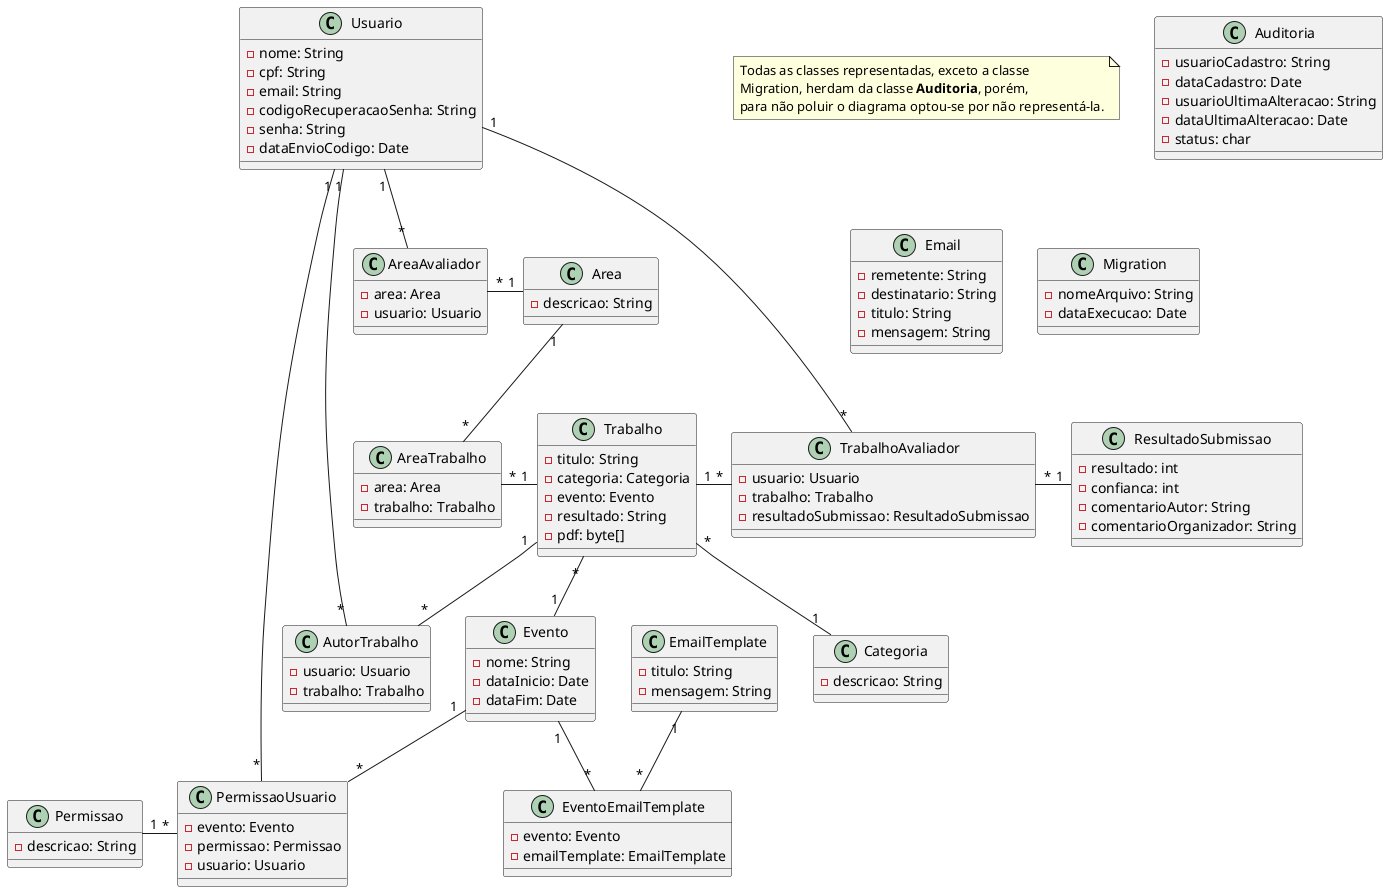 @startuml

note as N1
  Todas as classes representadas, exceto a classe
  Migration, herdam da classe <b>Auditoria</b>, porém,
  para não poluir o diagrama optou-se por não representá-la.
end note

class Area {
- descricao: String
}

class AreaAvaliador {
- area: Area
- usuario: Usuario
}

class AreaTrabalho {
- area: Area
- trabalho: Trabalho
}

class AutorTrabalho {
- usuario: Usuario
- trabalho: Trabalho
}

class Auditoria {
- usuarioCadastro: String
- dataCadastro: Date
- usuarioUltimaAlteracao: String
- dataUltimaAlteracao: Date
- status: char
}

class Categoria {
- descricao: String
}

class Email {
- remetente: String
- destinatario: String
- titulo: String
- mensagem: String
}

class EmailTemplate {
- titulo: String
- mensagem: String
}

class Evento {
- nome: String
- dataInicio: Date
- dataFim: Date
}

class EventoEmailTemplate {
- evento: Evento
- emailTemplate: EmailTemplate
}

class Migration {
- nomeArquivo: String
- dataExecucao: Date
}

class Permissao {
- descricao: String
}

class PermissaoUsuario {
- evento: Evento
- permissao: Permissao
- usuario: Usuario
}

class ResultadoSubmissao {
- resultado: int
- confianca: int
- comentarioAutor: String
- comentarioOrganizador: String
}

class Trabalho {
- titulo: String
- categoria: Categoria
- evento: Evento
- resultado: String
- pdf: byte[]
}

class TrabalhoAvaliador {
- usuario: Usuario
- trabalho: Trabalho
- resultadoSubmissao: ResultadoSubmissao
}

class Usuario {
- nome: String
- cpf: String
- email: String
- codigoRecuperacaoSenha: String
- senha: String
- dataEnvioCodigo: Date
}

Area "1" -left- "*" AreaAvaliador
Area "1" -- "*" AreaTrabalho
Usuario "1" -down- "*" AreaAvaliador
Usuario "1" -left- "*" AutorTrabalho
Usuario "1" -down- "*" TrabalhoAvaliador
Usuario "1" -up- "*" PermissaoUsuario
Trabalho "1" -down- "*" AutorTrabalho
Trabalho "1" -left- "*" AreaTrabalho
Trabalho "*" -- "1" Categoria
Trabalho "*" -- "1" Evento
Trabalho "1" -right- "*" TrabalhoAvaliador
Permissao "1" -right- "*" PermissaoUsuario
Evento "1" -- "*" PermissaoUsuario
Evento "1" -- "*" EventoEmailTemplate
EmailTemplate "1" -- "*" EventoEmailTemplate
ResultadoSubmissao "1" -left- "*" TrabalhoAvaliador

@enduml